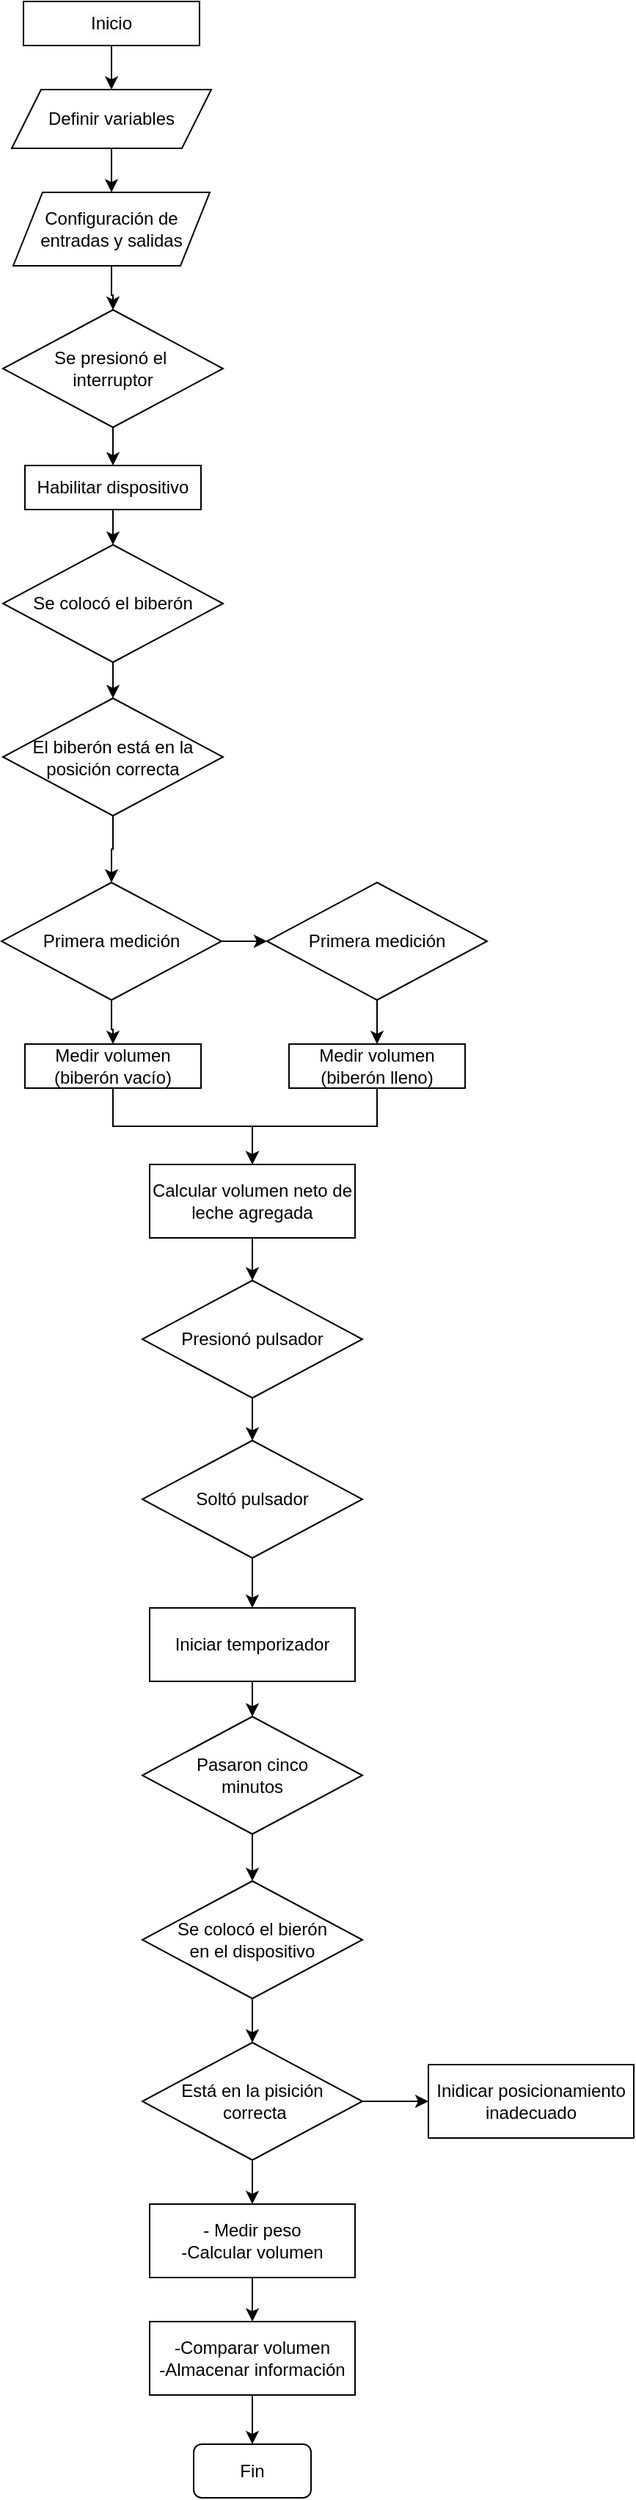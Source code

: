 <mxfile version="24.8.6">
  <diagram name="Página-1" id="GUrog0tWcJF5uc0BCN4l">
    <mxGraphModel dx="880" dy="426" grid="1" gridSize="10" guides="1" tooltips="1" connect="1" arrows="1" fold="1" page="1" pageScale="1" pageWidth="827" pageHeight="1169" math="0" shadow="0">
      <root>
        <mxCell id="0" />
        <mxCell id="1" parent="0" />
        <mxCell id="awf-RZ7QYnmuVnEtE9_K-6" value="" style="edgeStyle=orthogonalEdgeStyle;rounded=0;orthogonalLoop=1;jettySize=auto;html=1;" edge="1" parent="1" source="awf-RZ7QYnmuVnEtE9_K-2" target="awf-RZ7QYnmuVnEtE9_K-5">
          <mxGeometry relative="1" as="geometry" />
        </mxCell>
        <mxCell id="awf-RZ7QYnmuVnEtE9_K-2" value="Definir variables" style="shape=parallelogram;perimeter=parallelogramPerimeter;whiteSpace=wrap;html=1;fixedSize=1;" vertex="1" parent="1">
          <mxGeometry x="346" y="90" width="136" height="40" as="geometry" />
        </mxCell>
        <mxCell id="awf-RZ7QYnmuVnEtE9_K-4" value="" style="edgeStyle=orthogonalEdgeStyle;rounded=0;orthogonalLoop=1;jettySize=auto;html=1;" edge="1" parent="1" source="awf-RZ7QYnmuVnEtE9_K-3" target="awf-RZ7QYnmuVnEtE9_K-2">
          <mxGeometry relative="1" as="geometry" />
        </mxCell>
        <mxCell id="awf-RZ7QYnmuVnEtE9_K-3" value="&lt;span style=&quot;color: rgb(0, 0, 0); font-family: Helvetica; font-size: 12px; font-style: normal; font-variant-ligatures: normal; font-variant-caps: normal; font-weight: 400; letter-spacing: normal; orphans: 2; text-align: center; text-indent: 0px; text-transform: none; widows: 2; word-spacing: 0px; -webkit-text-stroke-width: 0px; white-space: normal; background-color: rgb(251, 251, 251); text-decoration-thickness: initial; text-decoration-style: initial; text-decoration-color: initial; display: inline !important; float: none;&quot;&gt;Inicio&lt;/span&gt;" style="rounded=0;whiteSpace=wrap;html=1;" vertex="1" parent="1">
          <mxGeometry x="354" y="30" width="120" height="30" as="geometry" />
        </mxCell>
        <mxCell id="awf-RZ7QYnmuVnEtE9_K-9" value="" style="edgeStyle=orthogonalEdgeStyle;rounded=0;orthogonalLoop=1;jettySize=auto;html=1;" edge="1" parent="1" source="awf-RZ7QYnmuVnEtE9_K-5" target="awf-RZ7QYnmuVnEtE9_K-8">
          <mxGeometry relative="1" as="geometry" />
        </mxCell>
        <mxCell id="awf-RZ7QYnmuVnEtE9_K-5" value="Configuración de entradas y salidas" style="shape=parallelogram;perimeter=parallelogramPerimeter;whiteSpace=wrap;html=1;fixedSize=1;" vertex="1" parent="1">
          <mxGeometry x="347" y="160" width="134" height="50" as="geometry" />
        </mxCell>
        <mxCell id="awf-RZ7QYnmuVnEtE9_K-7" style="edgeStyle=orthogonalEdgeStyle;rounded=0;orthogonalLoop=1;jettySize=auto;html=1;exitX=0.5;exitY=1;exitDx=0;exitDy=0;" edge="1" parent="1" source="awf-RZ7QYnmuVnEtE9_K-5" target="awf-RZ7QYnmuVnEtE9_K-5">
          <mxGeometry relative="1" as="geometry" />
        </mxCell>
        <mxCell id="awf-RZ7QYnmuVnEtE9_K-12" value="" style="edgeStyle=orthogonalEdgeStyle;rounded=0;orthogonalLoop=1;jettySize=auto;html=1;" edge="1" parent="1" source="awf-RZ7QYnmuVnEtE9_K-8" target="awf-RZ7QYnmuVnEtE9_K-11">
          <mxGeometry relative="1" as="geometry" />
        </mxCell>
        <mxCell id="awf-RZ7QYnmuVnEtE9_K-8" value="Se presionó el&amp;nbsp;&lt;div&gt;interruptor&lt;/div&gt;" style="rhombus;whiteSpace=wrap;html=1;" vertex="1" parent="1">
          <mxGeometry x="340" y="240" width="150" height="80" as="geometry" />
        </mxCell>
        <mxCell id="awf-RZ7QYnmuVnEtE9_K-15" value="" style="edgeStyle=orthogonalEdgeStyle;rounded=0;orthogonalLoop=1;jettySize=auto;html=1;" edge="1" parent="1" source="awf-RZ7QYnmuVnEtE9_K-11" target="awf-RZ7QYnmuVnEtE9_K-13">
          <mxGeometry relative="1" as="geometry" />
        </mxCell>
        <mxCell id="awf-RZ7QYnmuVnEtE9_K-11" value="Habilitar dispositivo" style="rounded=0;whiteSpace=wrap;html=1;" vertex="1" parent="1">
          <mxGeometry x="355" y="346" width="120" height="30" as="geometry" />
        </mxCell>
        <mxCell id="awf-RZ7QYnmuVnEtE9_K-17" value="" style="edgeStyle=orthogonalEdgeStyle;rounded=0;orthogonalLoop=1;jettySize=auto;html=1;" edge="1" parent="1" source="awf-RZ7QYnmuVnEtE9_K-13" target="awf-RZ7QYnmuVnEtE9_K-16">
          <mxGeometry relative="1" as="geometry" />
        </mxCell>
        <mxCell id="awf-RZ7QYnmuVnEtE9_K-13" value="Se colocó el biberón" style="rhombus;whiteSpace=wrap;html=1;" vertex="1" parent="1">
          <mxGeometry x="340" y="400" width="150" height="80" as="geometry" />
        </mxCell>
        <mxCell id="awf-RZ7QYnmuVnEtE9_K-19" value="" style="edgeStyle=orthogonalEdgeStyle;rounded=0;orthogonalLoop=1;jettySize=auto;html=1;" edge="1" parent="1" source="awf-RZ7QYnmuVnEtE9_K-16" target="awf-RZ7QYnmuVnEtE9_K-18">
          <mxGeometry relative="1" as="geometry" />
        </mxCell>
        <mxCell id="awf-RZ7QYnmuVnEtE9_K-16" value="El biberón está en la posición correcta" style="rhombus;whiteSpace=wrap;html=1;" vertex="1" parent="1">
          <mxGeometry x="340" y="504.5" width="150" height="80" as="geometry" />
        </mxCell>
        <mxCell id="awf-RZ7QYnmuVnEtE9_K-21" value="" style="edgeStyle=orthogonalEdgeStyle;rounded=0;orthogonalLoop=1;jettySize=auto;html=1;" edge="1" parent="1" source="awf-RZ7QYnmuVnEtE9_K-18" target="awf-RZ7QYnmuVnEtE9_K-20">
          <mxGeometry relative="1" as="geometry" />
        </mxCell>
        <mxCell id="awf-RZ7QYnmuVnEtE9_K-23" value="" style="edgeStyle=orthogonalEdgeStyle;rounded=0;orthogonalLoop=1;jettySize=auto;html=1;" edge="1" parent="1" source="awf-RZ7QYnmuVnEtE9_K-18" target="awf-RZ7QYnmuVnEtE9_K-22">
          <mxGeometry relative="1" as="geometry" />
        </mxCell>
        <mxCell id="awf-RZ7QYnmuVnEtE9_K-18" value="Primera medición" style="rhombus;whiteSpace=wrap;html=1;" vertex="1" parent="1">
          <mxGeometry x="339" y="630" width="150" height="80" as="geometry" />
        </mxCell>
        <mxCell id="awf-RZ7QYnmuVnEtE9_K-25" value="" style="edgeStyle=orthogonalEdgeStyle;rounded=0;orthogonalLoop=1;jettySize=auto;html=1;" edge="1" parent="1" source="awf-RZ7QYnmuVnEtE9_K-20" target="awf-RZ7QYnmuVnEtE9_K-24">
          <mxGeometry relative="1" as="geometry" />
        </mxCell>
        <mxCell id="awf-RZ7QYnmuVnEtE9_K-20" value="Primera medición" style="rhombus;whiteSpace=wrap;html=1;" vertex="1" parent="1">
          <mxGeometry x="520" y="630" width="150" height="80" as="geometry" />
        </mxCell>
        <mxCell id="awf-RZ7QYnmuVnEtE9_K-27" value="" style="edgeStyle=orthogonalEdgeStyle;rounded=0;orthogonalLoop=1;jettySize=auto;html=1;" edge="1" parent="1" source="awf-RZ7QYnmuVnEtE9_K-22" target="awf-RZ7QYnmuVnEtE9_K-26">
          <mxGeometry relative="1" as="geometry" />
        </mxCell>
        <mxCell id="awf-RZ7QYnmuVnEtE9_K-22" value="Medir volumen (biberón vacío)" style="rounded=0;whiteSpace=wrap;html=1;" vertex="1" parent="1">
          <mxGeometry x="355" y="740" width="120" height="30" as="geometry" />
        </mxCell>
        <mxCell id="awf-RZ7QYnmuVnEtE9_K-28" value="" style="edgeStyle=orthogonalEdgeStyle;rounded=0;orthogonalLoop=1;jettySize=auto;html=1;" edge="1" parent="1" source="awf-RZ7QYnmuVnEtE9_K-24" target="awf-RZ7QYnmuVnEtE9_K-26">
          <mxGeometry relative="1" as="geometry" />
        </mxCell>
        <mxCell id="awf-RZ7QYnmuVnEtE9_K-24" value="Medir volumen (biberón lleno)" style="rounded=0;whiteSpace=wrap;html=1;" vertex="1" parent="1">
          <mxGeometry x="535" y="740" width="120" height="30" as="geometry" />
        </mxCell>
        <mxCell id="awf-RZ7QYnmuVnEtE9_K-32" value="" style="edgeStyle=orthogonalEdgeStyle;rounded=0;orthogonalLoop=1;jettySize=auto;html=1;" edge="1" parent="1" source="awf-RZ7QYnmuVnEtE9_K-26" target="awf-RZ7QYnmuVnEtE9_K-31">
          <mxGeometry relative="1" as="geometry" />
        </mxCell>
        <mxCell id="awf-RZ7QYnmuVnEtE9_K-26" value="Calcular volumen neto de leche agregada" style="rounded=0;whiteSpace=wrap;html=1;" vertex="1" parent="1">
          <mxGeometry x="440" y="822" width="140" height="50" as="geometry" />
        </mxCell>
        <mxCell id="awf-RZ7QYnmuVnEtE9_K-35" value="" style="edgeStyle=orthogonalEdgeStyle;rounded=0;orthogonalLoop=1;jettySize=auto;html=1;" edge="1" parent="1" source="awf-RZ7QYnmuVnEtE9_K-31" target="awf-RZ7QYnmuVnEtE9_K-33">
          <mxGeometry relative="1" as="geometry" />
        </mxCell>
        <mxCell id="awf-RZ7QYnmuVnEtE9_K-31" value="Presionó pulsador" style="rhombus;whiteSpace=wrap;html=1;" vertex="1" parent="1">
          <mxGeometry x="435" y="901" width="150" height="80" as="geometry" />
        </mxCell>
        <mxCell id="awf-RZ7QYnmuVnEtE9_K-36" value="" style="edgeStyle=orthogonalEdgeStyle;rounded=0;orthogonalLoop=1;jettySize=auto;html=1;" edge="1" parent="1" source="awf-RZ7QYnmuVnEtE9_K-33" target="awf-RZ7QYnmuVnEtE9_K-34">
          <mxGeometry relative="1" as="geometry" />
        </mxCell>
        <mxCell id="awf-RZ7QYnmuVnEtE9_K-33" value="Soltó pulsador" style="rhombus;whiteSpace=wrap;html=1;" vertex="1" parent="1">
          <mxGeometry x="435" y="1010" width="150" height="80" as="geometry" />
        </mxCell>
        <mxCell id="awf-RZ7QYnmuVnEtE9_K-39" value="" style="edgeStyle=orthogonalEdgeStyle;rounded=0;orthogonalLoop=1;jettySize=auto;html=1;" edge="1" parent="1" source="awf-RZ7QYnmuVnEtE9_K-34" target="awf-RZ7QYnmuVnEtE9_K-37">
          <mxGeometry relative="1" as="geometry" />
        </mxCell>
        <mxCell id="awf-RZ7QYnmuVnEtE9_K-34" value="Iniciar temporizador" style="rounded=0;whiteSpace=wrap;html=1;" vertex="1" parent="1">
          <mxGeometry x="440" y="1124" width="140" height="50" as="geometry" />
        </mxCell>
        <mxCell id="awf-RZ7QYnmuVnEtE9_K-40" value="" style="edgeStyle=orthogonalEdgeStyle;rounded=0;orthogonalLoop=1;jettySize=auto;html=1;" edge="1" parent="1" source="awf-RZ7QYnmuVnEtE9_K-37" target="awf-RZ7QYnmuVnEtE9_K-38">
          <mxGeometry relative="1" as="geometry" />
        </mxCell>
        <mxCell id="awf-RZ7QYnmuVnEtE9_K-37" value="Pasaron cinco&lt;div&gt;minutos&lt;/div&gt;" style="rhombus;whiteSpace=wrap;html=1;" vertex="1" parent="1">
          <mxGeometry x="435" y="1198" width="150" height="80" as="geometry" />
        </mxCell>
        <mxCell id="awf-RZ7QYnmuVnEtE9_K-42" value="" style="edgeStyle=orthogonalEdgeStyle;rounded=0;orthogonalLoop=1;jettySize=auto;html=1;" edge="1" parent="1" source="awf-RZ7QYnmuVnEtE9_K-38" target="awf-RZ7QYnmuVnEtE9_K-41">
          <mxGeometry relative="1" as="geometry" />
        </mxCell>
        <mxCell id="awf-RZ7QYnmuVnEtE9_K-38" value="Se colocó el bierón&lt;div&gt;en el dispositivo&lt;span style=&quot;color: rgba(0, 0, 0, 0); font-family: monospace; font-size: 0px; text-align: start; text-wrap-mode: nowrap; background-color: initial;&quot;&gt;%3CmxGraphModel%3E%3Croot%3E%3CmxCell%20id%3D%220%22%2F%3E%3CmxCell%20id%3D%221%22%20parent%3D%220%22%2F%3E%3CmxCell%20id%3D%222%22%20value%3D%22Pasaron%20cinco%26lt%3Bdiv%26gt%3Bminutos%26lt%3B%2Fdiv%26gt%3B%22%20style%3D%22rhombus%3BwhiteSpace%3Dwrap%3Bhtml%3D1%3B%22%20vertex%3D%221%22%20parent%3D%221%22%3E%3CmxGeometry%20x%3D%22435%22%20y%3D%221198%22%20width%3D%22150%22%20height%3D%2280%22%20as%3D%22geometry%22%2F%3E%3C%2FmxCell%3E%3C%2Froot%3E%3C%2FmxGraphModel%3E&lt;/span&gt;&lt;span style=&quot;color: rgba(0, 0, 0, 0); font-family: monospace; font-size: 0px; text-align: start; text-wrap-mode: nowrap; background-color: initial;&quot;&gt;%3CmxGraphModel%3E%3Croot%3E%3CmxCell%20id%3D%220%22%2F%3E%3CmxCell%20id%3D%221%22%20parent%3D%220%22%2F%3E%3CmxCell%20id%3D%222%22%20value%3D%22Pasaron%20cinco%26lt%3Bdiv%26gt%3Bminutos%26lt%3B%2Fdiv%26gt%3B%22%20style%3D%22rhombus%3BwhiteSpace%3Dwrap%3Bhtml%3D1%3B%22%20vertex%3D%221%22%20parent%3D%221%22%3E%3CmxGeometry%20x%3D%22435%22%20y%3D%221198%22%20width%3D%22150%22%20height%3D%2280%22%20as%3D%22geometry%22%2F%3E%3C%2FmxCell%3E%3C%2Froot%3E%3C%2FmxGraphModel%3E&lt;/span&gt;&lt;/div&gt;" style="rhombus;whiteSpace=wrap;html=1;" vertex="1" parent="1">
          <mxGeometry x="435" y="1310" width="150" height="80" as="geometry" />
        </mxCell>
        <mxCell id="awf-RZ7QYnmuVnEtE9_K-44" value="" style="edgeStyle=orthogonalEdgeStyle;rounded=0;orthogonalLoop=1;jettySize=auto;html=1;" edge="1" parent="1" source="awf-RZ7QYnmuVnEtE9_K-41" target="awf-RZ7QYnmuVnEtE9_K-43">
          <mxGeometry relative="1" as="geometry" />
        </mxCell>
        <mxCell id="awf-RZ7QYnmuVnEtE9_K-46" value="" style="edgeStyle=orthogonalEdgeStyle;rounded=0;orthogonalLoop=1;jettySize=auto;html=1;" edge="1" parent="1" source="awf-RZ7QYnmuVnEtE9_K-41" target="awf-RZ7QYnmuVnEtE9_K-45">
          <mxGeometry relative="1" as="geometry" />
        </mxCell>
        <mxCell id="awf-RZ7QYnmuVnEtE9_K-41" value="Está en la pisición&lt;div&gt;&amp;nbsp;correcta&lt;/div&gt;" style="rhombus;whiteSpace=wrap;html=1;" vertex="1" parent="1">
          <mxGeometry x="435" y="1420" width="150" height="80" as="geometry" />
        </mxCell>
        <mxCell id="awf-RZ7QYnmuVnEtE9_K-43" value="Inidicar posicionamiento inadecuado" style="rounded=0;whiteSpace=wrap;html=1;" vertex="1" parent="1">
          <mxGeometry x="630" y="1435" width="140" height="50" as="geometry" />
        </mxCell>
        <mxCell id="awf-RZ7QYnmuVnEtE9_K-48" value="" style="edgeStyle=orthogonalEdgeStyle;rounded=0;orthogonalLoop=1;jettySize=auto;html=1;" edge="1" parent="1" source="awf-RZ7QYnmuVnEtE9_K-45" target="awf-RZ7QYnmuVnEtE9_K-47">
          <mxGeometry relative="1" as="geometry" />
        </mxCell>
        <mxCell id="awf-RZ7QYnmuVnEtE9_K-45" value="- Medir peso&lt;div&gt;-Calcular volumen&lt;/div&gt;" style="rounded=0;whiteSpace=wrap;html=1;" vertex="1" parent="1">
          <mxGeometry x="440" y="1530" width="140" height="50" as="geometry" />
        </mxCell>
        <mxCell id="awf-RZ7QYnmuVnEtE9_K-50" value="" style="edgeStyle=orthogonalEdgeStyle;rounded=0;orthogonalLoop=1;jettySize=auto;html=1;" edge="1" parent="1" source="awf-RZ7QYnmuVnEtE9_K-47" target="awf-RZ7QYnmuVnEtE9_K-49">
          <mxGeometry relative="1" as="geometry" />
        </mxCell>
        <mxCell id="awf-RZ7QYnmuVnEtE9_K-47" value="-Comparar volumen&lt;div&gt;-Almacenar información&lt;/div&gt;" style="rounded=0;whiteSpace=wrap;html=1;" vertex="1" parent="1">
          <mxGeometry x="440" y="1610" width="140" height="50" as="geometry" />
        </mxCell>
        <mxCell id="awf-RZ7QYnmuVnEtE9_K-49" value="Fin" style="rounded=1;whiteSpace=wrap;html=1;" vertex="1" parent="1">
          <mxGeometry x="470" y="1693.5" width="80" height="36.5" as="geometry" />
        </mxCell>
      </root>
    </mxGraphModel>
  </diagram>
</mxfile>
